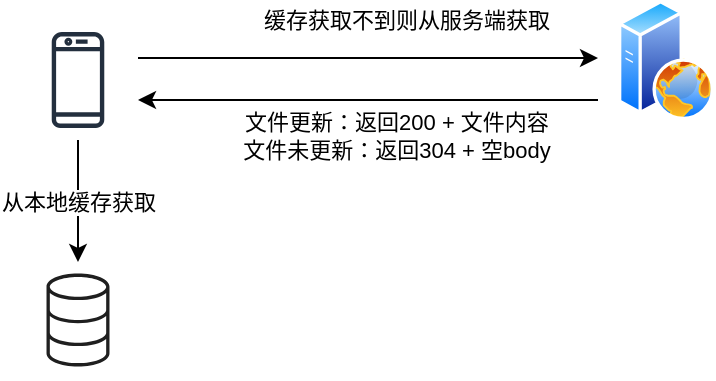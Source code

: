 <mxfile version="18.1.3" type="github">
  <diagram id="imvIGspGnV9eovQ4TVUC" name="Page-1">
    <mxGraphModel dx="946" dy="645" grid="1" gridSize="10" guides="1" tooltips="1" connect="1" arrows="1" fold="1" page="1" pageScale="1" pageWidth="1169" pageHeight="827" math="0" shadow="0">
      <root>
        <mxCell id="0" />
        <mxCell id="1" parent="0" />
        <mxCell id="uthg2pFocaPEbMSlvV8R-7" style="edgeStyle=orthogonalEdgeStyle;rounded=0;orthogonalLoop=1;jettySize=auto;html=1;fontColor=default;" edge="1" parent="1">
          <mxGeometry relative="1" as="geometry">
            <mxPoint x="500" y="179" as="targetPoint" />
            <mxPoint x="270" y="179" as="sourcePoint" />
          </mxGeometry>
        </mxCell>
        <mxCell id="uthg2pFocaPEbMSlvV8R-10" value="缓存获取不到则从服务端获取" style="edgeLabel;html=1;align=center;verticalAlign=middle;resizable=0;points=[];fontColor=default;" vertex="1" connectable="0" parent="uthg2pFocaPEbMSlvV8R-7">
          <mxGeometry x="0.165" y="3" relative="1" as="geometry">
            <mxPoint y="-16" as="offset" />
          </mxGeometry>
        </mxCell>
        <mxCell id="uthg2pFocaPEbMSlvV8R-8" value="从本地缓存获取" style="edgeStyle=orthogonalEdgeStyle;rounded=0;orthogonalLoop=1;jettySize=auto;html=1;fontColor=default;" edge="1" parent="1" source="uthg2pFocaPEbMSlvV8R-2" target="uthg2pFocaPEbMSlvV8R-3">
          <mxGeometry relative="1" as="geometry" />
        </mxCell>
        <mxCell id="uthg2pFocaPEbMSlvV8R-2" value="" style="sketch=0;outlineConnect=0;fontColor=#232F3E;gradientColor=none;strokeColor=#232F3E;fillColor=#ffffff;dashed=0;verticalLabelPosition=bottom;verticalAlign=top;align=center;html=1;fontSize=12;fontStyle=0;aspect=fixed;shape=mxgraph.aws4.resourceIcon;resIcon=mxgraph.aws4.mobile_client;labelBackgroundColor=none;" vertex="1" parent="1">
          <mxGeometry x="210" y="160" width="60" height="60" as="geometry" />
        </mxCell>
        <mxCell id="uthg2pFocaPEbMSlvV8R-3" value="" style="sketch=0;points=[[0,0,0],[0.25,0,0],[0.5,0,0],[0.75,0,0],[1,0,0],[0,1,0],[0.25,1,0],[0.5,1,0],[0.75,1,0],[1,1,0],[0,0.25,0],[0,0.5,0],[0,0.75,0],[1,0.25,0],[1,0.5,0],[1,0.75,0]];outlineConnect=0;fontColor=#232F3E;gradientColor=none;gradientDirection=north;fillColor=none;strokeColor=#1F1F1F;dashed=0;verticalLabelPosition=bottom;verticalAlign=top;align=center;html=1;fontSize=12;fontStyle=0;aspect=fixed;shape=mxgraph.aws4.resourceIcon;resIcon=mxgraph.aws4.database;labelBackgroundColor=none;" vertex="1" parent="1">
          <mxGeometry x="211" y="281" width="58" height="58" as="geometry" />
        </mxCell>
        <mxCell id="uthg2pFocaPEbMSlvV8R-4" value="" style="aspect=fixed;perimeter=ellipsePerimeter;html=1;align=center;shadow=0;dashed=0;spacingTop=3;image;image=img/lib/active_directory/web_server.svg;labelBackgroundColor=none;fontColor=default;strokeColor=#080808;fillColor=none;gradientColor=none;gradientDirection=east;" vertex="1" parent="1">
          <mxGeometry x="510" y="150" width="48" height="60" as="geometry" />
        </mxCell>
        <mxCell id="uthg2pFocaPEbMSlvV8R-9" value="" style="endArrow=classic;html=1;rounded=0;fontColor=default;" edge="1" parent="1">
          <mxGeometry width="50" height="50" relative="1" as="geometry">
            <mxPoint x="500" y="200" as="sourcePoint" />
            <mxPoint x="270" y="200" as="targetPoint" />
          </mxGeometry>
        </mxCell>
        <mxCell id="uthg2pFocaPEbMSlvV8R-11" value="文件更新：返回200 + 文件内容&lt;br&gt;文件未更新：返回304 + 空body" style="edgeLabel;html=1;align=center;verticalAlign=middle;resizable=0;points=[];fontColor=default;" vertex="1" connectable="0" parent="uthg2pFocaPEbMSlvV8R-9">
          <mxGeometry x="-0.052" y="1" relative="1" as="geometry">
            <mxPoint x="8" y="17" as="offset" />
          </mxGeometry>
        </mxCell>
      </root>
    </mxGraphModel>
  </diagram>
</mxfile>
